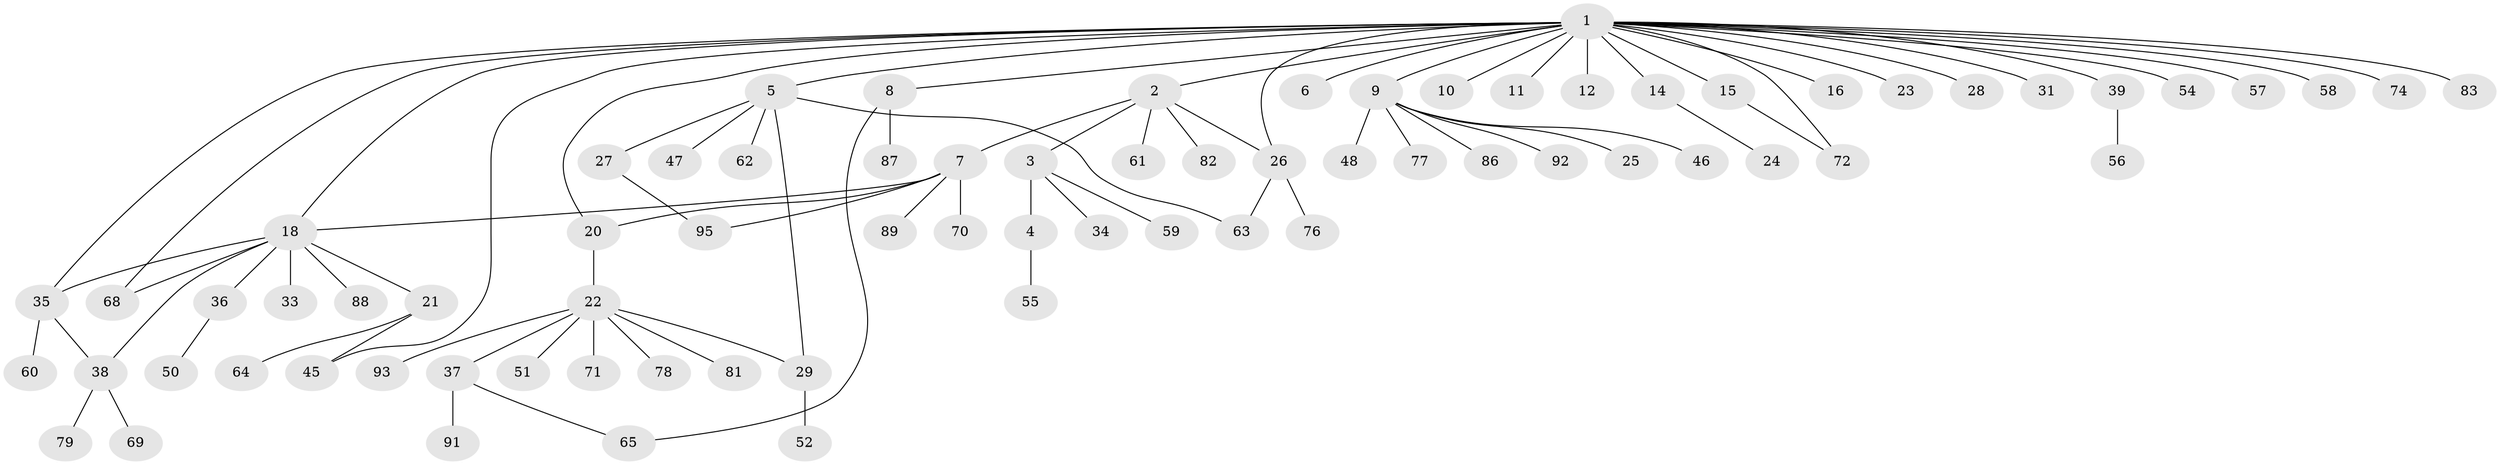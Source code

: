 // Generated by graph-tools (version 1.1) at 2025/23/03/03/25 07:23:52]
// undirected, 74 vertices, 85 edges
graph export_dot {
graph [start="1"]
  node [color=gray90,style=filled];
  1 [super="+49"];
  2 [super="+41"];
  3 [super="+94"];
  4 [super="+80"];
  5 [super="+42"];
  6;
  7 [super="+19"];
  8 [super="+13"];
  9 [super="+67"];
  10;
  11 [super="+17"];
  12;
  14 [super="+73"];
  15;
  16;
  18 [super="+75"];
  20;
  21 [super="+30"];
  22 [super="+40"];
  23 [super="+96"];
  24;
  25;
  26 [super="+66"];
  27;
  28;
  29 [super="+32"];
  31;
  33;
  34;
  35 [super="+44"];
  36;
  37 [super="+97"];
  38 [super="+43"];
  39;
  45;
  46;
  47;
  48;
  50 [super="+85"];
  51;
  52 [super="+53"];
  54;
  55;
  56;
  57;
  58;
  59;
  60;
  61;
  62;
  63;
  64;
  65 [super="+84"];
  68;
  69;
  70;
  71;
  72;
  74;
  76;
  77;
  78;
  79;
  81;
  82;
  83;
  86;
  87 [super="+90"];
  88;
  89;
  91;
  92;
  93;
  95;
  1 -- 2;
  1 -- 5;
  1 -- 6;
  1 -- 8;
  1 -- 9;
  1 -- 10;
  1 -- 11;
  1 -- 12;
  1 -- 14;
  1 -- 15;
  1 -- 16;
  1 -- 20;
  1 -- 23;
  1 -- 26;
  1 -- 28;
  1 -- 31;
  1 -- 35;
  1 -- 39;
  1 -- 45;
  1 -- 54;
  1 -- 57;
  1 -- 58;
  1 -- 68;
  1 -- 72;
  1 -- 74;
  1 -- 83;
  1 -- 18;
  2 -- 3;
  2 -- 7;
  2 -- 61;
  2 -- 82;
  2 -- 26;
  3 -- 4;
  3 -- 34;
  3 -- 59;
  4 -- 55;
  5 -- 27;
  5 -- 29;
  5 -- 47;
  5 -- 62;
  5 -- 63;
  7 -- 18;
  7 -- 20;
  7 -- 70;
  7 -- 89;
  7 -- 95;
  8 -- 65;
  8 -- 87;
  9 -- 25;
  9 -- 46;
  9 -- 48;
  9 -- 77;
  9 -- 86;
  9 -- 92;
  14 -- 24;
  15 -- 72;
  18 -- 21;
  18 -- 33;
  18 -- 35;
  18 -- 36;
  18 -- 38;
  18 -- 68;
  18 -- 88;
  20 -- 22;
  21 -- 64;
  21 -- 45;
  22 -- 29;
  22 -- 37;
  22 -- 51;
  22 -- 71;
  22 -- 78;
  22 -- 81;
  22 -- 93;
  26 -- 63;
  26 -- 76;
  27 -- 95;
  29 -- 52;
  35 -- 38;
  35 -- 60;
  36 -- 50;
  37 -- 65;
  37 -- 91;
  38 -- 69;
  38 -- 79;
  39 -- 56;
}
